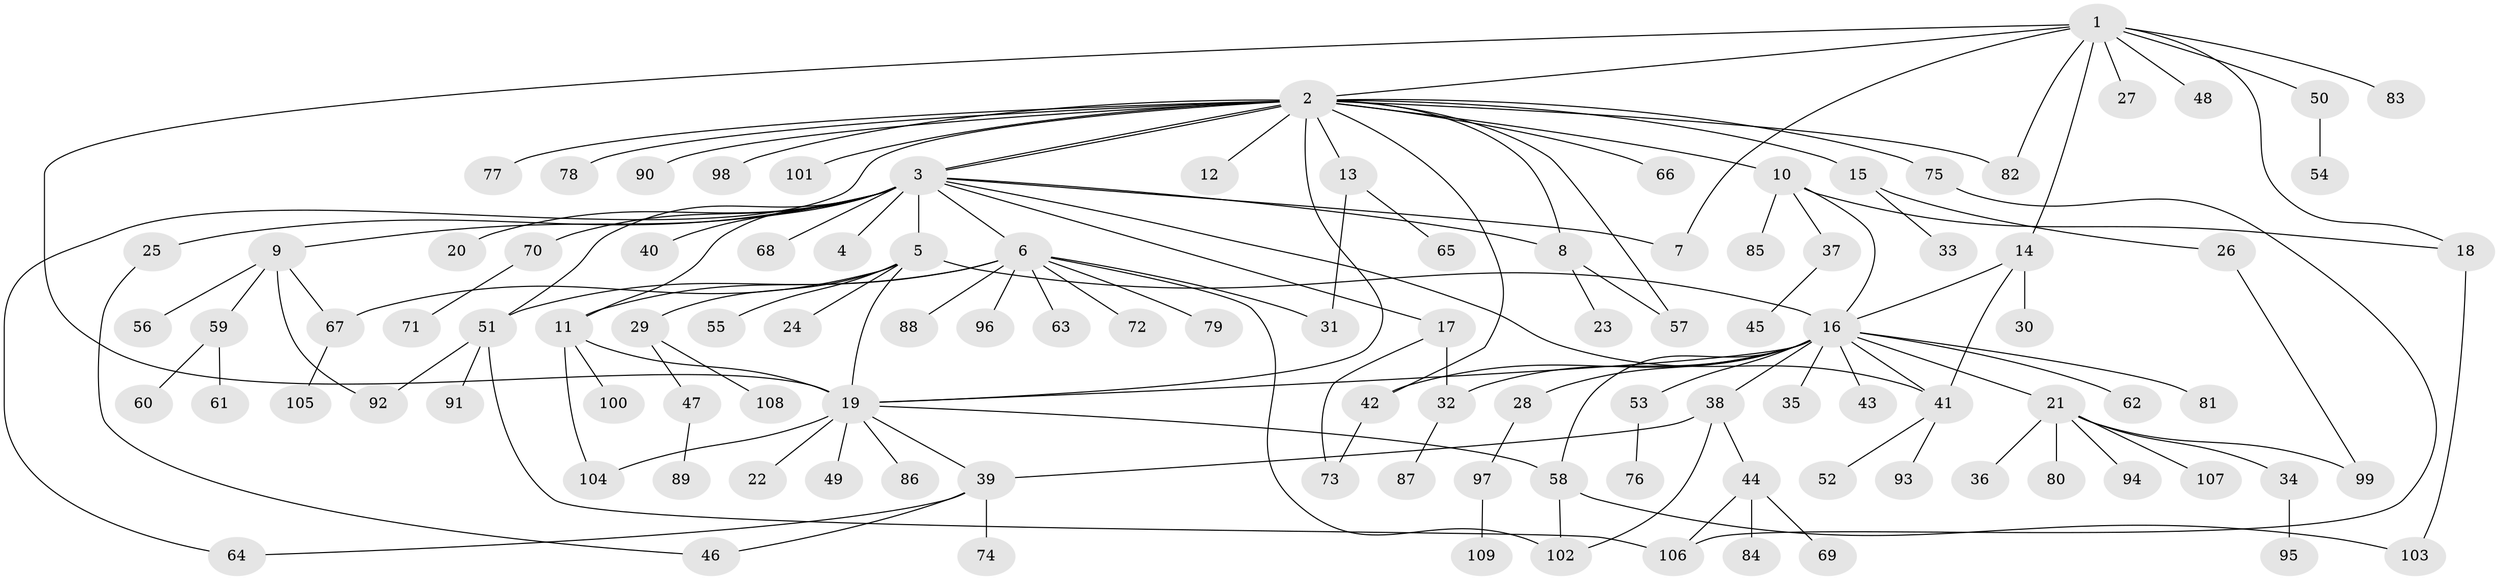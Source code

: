 // Generated by graph-tools (version 1.1) at 2025/14/03/09/25 04:14:34]
// undirected, 109 vertices, 141 edges
graph export_dot {
graph [start="1"]
  node [color=gray90,style=filled];
  1;
  2;
  3;
  4;
  5;
  6;
  7;
  8;
  9;
  10;
  11;
  12;
  13;
  14;
  15;
  16;
  17;
  18;
  19;
  20;
  21;
  22;
  23;
  24;
  25;
  26;
  27;
  28;
  29;
  30;
  31;
  32;
  33;
  34;
  35;
  36;
  37;
  38;
  39;
  40;
  41;
  42;
  43;
  44;
  45;
  46;
  47;
  48;
  49;
  50;
  51;
  52;
  53;
  54;
  55;
  56;
  57;
  58;
  59;
  60;
  61;
  62;
  63;
  64;
  65;
  66;
  67;
  68;
  69;
  70;
  71;
  72;
  73;
  74;
  75;
  76;
  77;
  78;
  79;
  80;
  81;
  82;
  83;
  84;
  85;
  86;
  87;
  88;
  89;
  90;
  91;
  92;
  93;
  94;
  95;
  96;
  97;
  98;
  99;
  100;
  101;
  102;
  103;
  104;
  105;
  106;
  107;
  108;
  109;
  1 -- 2;
  1 -- 7;
  1 -- 14;
  1 -- 18;
  1 -- 19;
  1 -- 27;
  1 -- 48;
  1 -- 50;
  1 -- 82;
  1 -- 83;
  2 -- 3;
  2 -- 3;
  2 -- 8;
  2 -- 10;
  2 -- 12;
  2 -- 13;
  2 -- 15;
  2 -- 19;
  2 -- 42;
  2 -- 57;
  2 -- 64;
  2 -- 66;
  2 -- 75;
  2 -- 77;
  2 -- 78;
  2 -- 82;
  2 -- 90;
  2 -- 98;
  2 -- 101;
  3 -- 4;
  3 -- 5;
  3 -- 6;
  3 -- 7;
  3 -- 8;
  3 -- 9;
  3 -- 11;
  3 -- 17;
  3 -- 20;
  3 -- 25;
  3 -- 40;
  3 -- 41;
  3 -- 51;
  3 -- 68;
  3 -- 70;
  5 -- 16;
  5 -- 19;
  5 -- 24;
  5 -- 29;
  5 -- 55;
  5 -- 67;
  6 -- 11;
  6 -- 31;
  6 -- 51;
  6 -- 63;
  6 -- 72;
  6 -- 79;
  6 -- 88;
  6 -- 96;
  6 -- 102;
  8 -- 23;
  8 -- 57;
  9 -- 56;
  9 -- 59;
  9 -- 67;
  9 -- 92;
  10 -- 16;
  10 -- 18;
  10 -- 37;
  10 -- 85;
  11 -- 19;
  11 -- 100;
  11 -- 104;
  13 -- 31;
  13 -- 65;
  14 -- 16;
  14 -- 30;
  14 -- 41;
  15 -- 26;
  15 -- 33;
  16 -- 19;
  16 -- 21;
  16 -- 28;
  16 -- 32;
  16 -- 35;
  16 -- 38;
  16 -- 41;
  16 -- 42;
  16 -- 43;
  16 -- 53;
  16 -- 58;
  16 -- 62;
  16 -- 81;
  17 -- 32;
  17 -- 73;
  18 -- 103;
  19 -- 22;
  19 -- 39;
  19 -- 49;
  19 -- 58;
  19 -- 86;
  19 -- 104;
  21 -- 34;
  21 -- 36;
  21 -- 80;
  21 -- 94;
  21 -- 99;
  21 -- 107;
  25 -- 46;
  26 -- 99;
  28 -- 97;
  29 -- 47;
  29 -- 108;
  32 -- 87;
  34 -- 95;
  37 -- 45;
  38 -- 39;
  38 -- 44;
  38 -- 102;
  39 -- 46;
  39 -- 64;
  39 -- 74;
  41 -- 52;
  41 -- 93;
  42 -- 73;
  44 -- 69;
  44 -- 84;
  44 -- 106;
  47 -- 89;
  50 -- 54;
  51 -- 91;
  51 -- 92;
  51 -- 106;
  53 -- 76;
  58 -- 102;
  58 -- 103;
  59 -- 60;
  59 -- 61;
  67 -- 105;
  70 -- 71;
  75 -- 106;
  97 -- 109;
}
